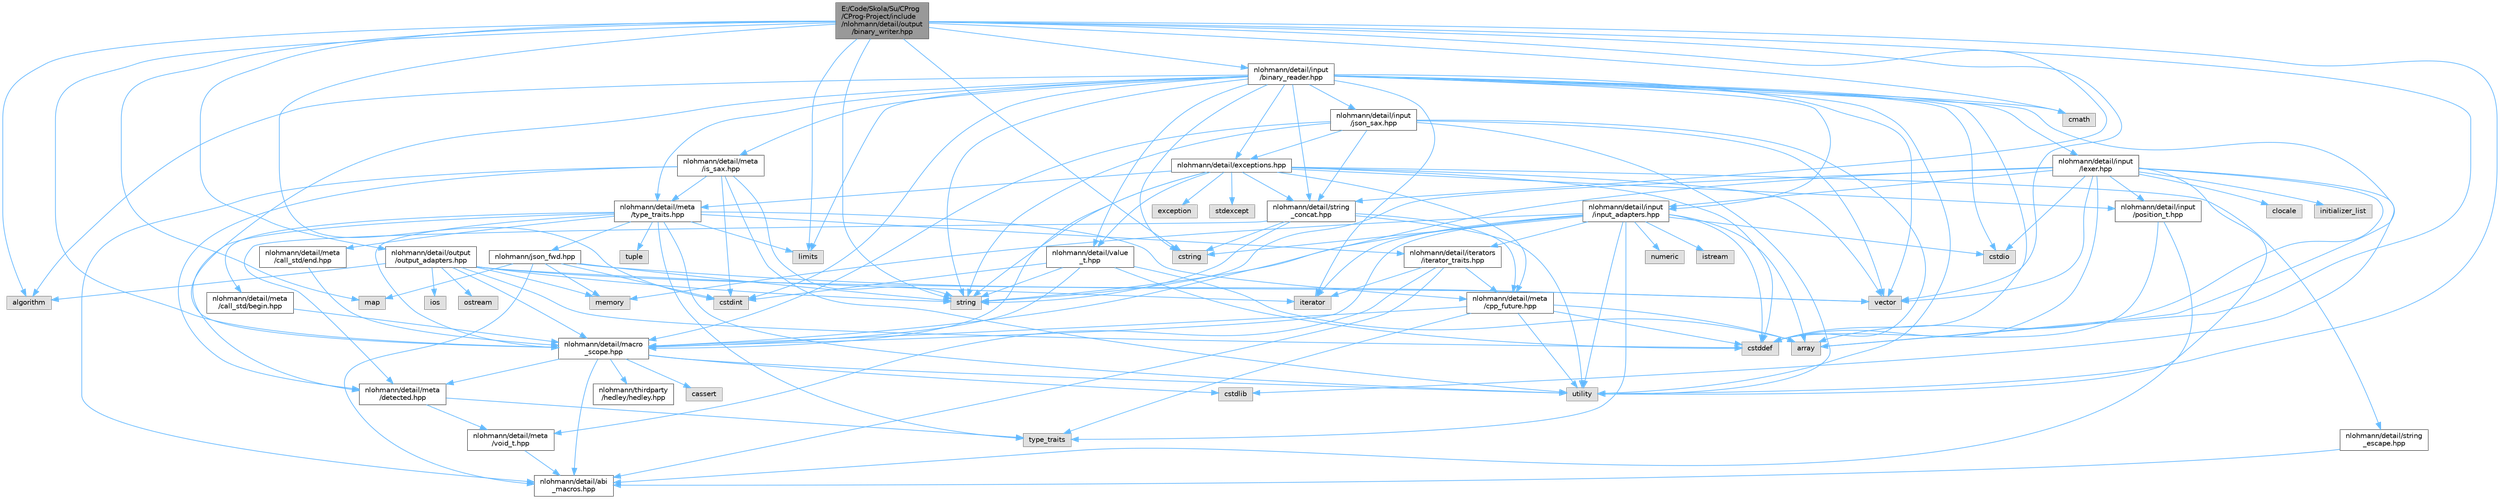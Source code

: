 digraph "E:/Code/Skola/Su/CProg/CProg-Project/include/nlohmann/detail/output/binary_writer.hpp"
{
 // LATEX_PDF_SIZE
  bgcolor="transparent";
  edge [fontname=Helvetica,fontsize=10,labelfontname=Helvetica,labelfontsize=10];
  node [fontname=Helvetica,fontsize=10,shape=box,height=0.2,width=0.4];
  Node1 [id="Node000001",label="E:/Code/Skola/Su/CProg\l/CProg-Project/include\l/nlohmann/detail/output\l/binary_writer.hpp",height=0.2,width=0.4,color="gray40", fillcolor="grey60", style="filled", fontcolor="black",tooltip=" "];
  Node1 -> Node2 [id="edge1_Node000001_Node000002",color="steelblue1",style="solid",tooltip=" "];
  Node2 [id="Node000002",label="algorithm",height=0.2,width=0.4,color="grey60", fillcolor="#E0E0E0", style="filled",tooltip=" "];
  Node1 -> Node3 [id="edge2_Node000001_Node000003",color="steelblue1",style="solid",tooltip=" "];
  Node3 [id="Node000003",label="array",height=0.2,width=0.4,color="grey60", fillcolor="#E0E0E0", style="filled",tooltip=" "];
  Node1 -> Node4 [id="edge3_Node000001_Node000004",color="steelblue1",style="solid",tooltip=" "];
  Node4 [id="Node000004",label="map",height=0.2,width=0.4,color="grey60", fillcolor="#E0E0E0", style="filled",tooltip=" "];
  Node1 -> Node5 [id="edge4_Node000001_Node000005",color="steelblue1",style="solid",tooltip=" "];
  Node5 [id="Node000005",label="cmath",height=0.2,width=0.4,color="grey60", fillcolor="#E0E0E0", style="filled",tooltip=" "];
  Node1 -> Node6 [id="edge5_Node000001_Node000006",color="steelblue1",style="solid",tooltip=" "];
  Node6 [id="Node000006",label="cstdint",height=0.2,width=0.4,color="grey60", fillcolor="#E0E0E0", style="filled",tooltip=" "];
  Node1 -> Node7 [id="edge6_Node000001_Node000007",color="steelblue1",style="solid",tooltip=" "];
  Node7 [id="Node000007",label="cstring",height=0.2,width=0.4,color="grey60", fillcolor="#E0E0E0", style="filled",tooltip=" "];
  Node1 -> Node8 [id="edge7_Node000001_Node000008",color="steelblue1",style="solid",tooltip=" "];
  Node8 [id="Node000008",label="limits",height=0.2,width=0.4,color="grey60", fillcolor="#E0E0E0", style="filled",tooltip=" "];
  Node1 -> Node9 [id="edge8_Node000001_Node000009",color="steelblue1",style="solid",tooltip=" "];
  Node9 [id="Node000009",label="string",height=0.2,width=0.4,color="grey60", fillcolor="#E0E0E0", style="filled",tooltip=" "];
  Node1 -> Node10 [id="edge9_Node000001_Node000010",color="steelblue1",style="solid",tooltip=" "];
  Node10 [id="Node000010",label="utility",height=0.2,width=0.4,color="grey60", fillcolor="#E0E0E0", style="filled",tooltip=" "];
  Node1 -> Node11 [id="edge10_Node000001_Node000011",color="steelblue1",style="solid",tooltip=" "];
  Node11 [id="Node000011",label="vector",height=0.2,width=0.4,color="grey60", fillcolor="#E0E0E0", style="filled",tooltip=" "];
  Node1 -> Node12 [id="edge11_Node000001_Node000012",color="steelblue1",style="solid",tooltip=" "];
  Node12 [id="Node000012",label="nlohmann/detail/input\l/binary_reader.hpp",height=0.2,width=0.4,color="grey40", fillcolor="white", style="filled",URL="$binary__reader_8hpp.html",tooltip=" "];
  Node12 -> Node2 [id="edge12_Node000012_Node000002",color="steelblue1",style="solid",tooltip=" "];
  Node12 -> Node3 [id="edge13_Node000012_Node000003",color="steelblue1",style="solid",tooltip=" "];
  Node12 -> Node5 [id="edge14_Node000012_Node000005",color="steelblue1",style="solid",tooltip=" "];
  Node12 -> Node13 [id="edge15_Node000012_Node000013",color="steelblue1",style="solid",tooltip=" "];
  Node13 [id="Node000013",label="cstddef",height=0.2,width=0.4,color="grey60", fillcolor="#E0E0E0", style="filled",tooltip=" "];
  Node12 -> Node6 [id="edge16_Node000012_Node000006",color="steelblue1",style="solid",tooltip=" "];
  Node12 -> Node14 [id="edge17_Node000012_Node000014",color="steelblue1",style="solid",tooltip=" "];
  Node14 [id="Node000014",label="cstdio",height=0.2,width=0.4,color="grey60", fillcolor="#E0E0E0", style="filled",tooltip=" "];
  Node12 -> Node7 [id="edge18_Node000012_Node000007",color="steelblue1",style="solid",tooltip=" "];
  Node12 -> Node15 [id="edge19_Node000012_Node000015",color="steelblue1",style="solid",tooltip=" "];
  Node15 [id="Node000015",label="iterator",height=0.2,width=0.4,color="grey60", fillcolor="#E0E0E0", style="filled",tooltip=" "];
  Node12 -> Node8 [id="edge20_Node000012_Node000008",color="steelblue1",style="solid",tooltip=" "];
  Node12 -> Node9 [id="edge21_Node000012_Node000009",color="steelblue1",style="solid",tooltip=" "];
  Node12 -> Node10 [id="edge22_Node000012_Node000010",color="steelblue1",style="solid",tooltip=" "];
  Node12 -> Node11 [id="edge23_Node000012_Node000011",color="steelblue1",style="solid",tooltip=" "];
  Node12 -> Node16 [id="edge24_Node000012_Node000016",color="steelblue1",style="solid",tooltip=" "];
  Node16 [id="Node000016",label="nlohmann/detail/exceptions.hpp",height=0.2,width=0.4,color="grey40", fillcolor="white", style="filled",URL="$exceptions_8hpp.html",tooltip=" "];
  Node16 -> Node13 [id="edge25_Node000016_Node000013",color="steelblue1",style="solid",tooltip=" "];
  Node16 -> Node17 [id="edge26_Node000016_Node000017",color="steelblue1",style="solid",tooltip=" "];
  Node17 [id="Node000017",label="exception",height=0.2,width=0.4,color="grey60", fillcolor="#E0E0E0", style="filled",tooltip=" "];
  Node16 -> Node18 [id="edge27_Node000016_Node000018",color="steelblue1",style="solid",tooltip=" "];
  Node18 [id="Node000018",label="stdexcept",height=0.2,width=0.4,color="grey60", fillcolor="#E0E0E0", style="filled",tooltip=" "];
  Node16 -> Node9 [id="edge28_Node000016_Node000009",color="steelblue1",style="solid",tooltip=" "];
  Node16 -> Node11 [id="edge29_Node000016_Node000011",color="steelblue1",style="solid",tooltip=" "];
  Node16 -> Node19 [id="edge30_Node000016_Node000019",color="steelblue1",style="solid",tooltip=" "];
  Node19 [id="Node000019",label="nlohmann/detail/value\l_t.hpp",height=0.2,width=0.4,color="grey40", fillcolor="white", style="filled",URL="$value__t_8hpp.html",tooltip=" "];
  Node19 -> Node3 [id="edge31_Node000019_Node000003",color="steelblue1",style="solid",tooltip=" "];
  Node19 -> Node13 [id="edge32_Node000019_Node000013",color="steelblue1",style="solid",tooltip=" "];
  Node19 -> Node6 [id="edge33_Node000019_Node000006",color="steelblue1",style="solid",tooltip=" "];
  Node19 -> Node9 [id="edge34_Node000019_Node000009",color="steelblue1",style="solid",tooltip=" "];
  Node19 -> Node20 [id="edge35_Node000019_Node000020",color="steelblue1",style="solid",tooltip=" "];
  Node20 [id="Node000020",label="nlohmann/detail/macro\l_scope.hpp",height=0.2,width=0.4,color="grey40", fillcolor="white", style="filled",URL="$macro__scope_8hpp.html",tooltip=" "];
  Node20 -> Node10 [id="edge36_Node000020_Node000010",color="steelblue1",style="solid",tooltip=" "];
  Node20 -> Node21 [id="edge37_Node000020_Node000021",color="steelblue1",style="solid",tooltip=" "];
  Node21 [id="Node000021",label="nlohmann/detail/meta\l/detected.hpp",height=0.2,width=0.4,color="grey40", fillcolor="white", style="filled",URL="$detected_8hpp.html",tooltip=" "];
  Node21 -> Node22 [id="edge38_Node000021_Node000022",color="steelblue1",style="solid",tooltip=" "];
  Node22 [id="Node000022",label="type_traits",height=0.2,width=0.4,color="grey60", fillcolor="#E0E0E0", style="filled",tooltip=" "];
  Node21 -> Node23 [id="edge39_Node000021_Node000023",color="steelblue1",style="solid",tooltip=" "];
  Node23 [id="Node000023",label="nlohmann/detail/meta\l/void_t.hpp",height=0.2,width=0.4,color="grey40", fillcolor="white", style="filled",URL="$void__t_8hpp.html",tooltip=" "];
  Node23 -> Node24 [id="edge40_Node000023_Node000024",color="steelblue1",style="solid",tooltip=" "];
  Node24 [id="Node000024",label="nlohmann/detail/abi\l_macros.hpp",height=0.2,width=0.4,color="grey40", fillcolor="white", style="filled",URL="$abi__macros_8hpp.html",tooltip=" "];
  Node20 -> Node25 [id="edge41_Node000020_Node000025",color="steelblue1",style="solid",tooltip=" "];
  Node25 [id="Node000025",label="nlohmann/thirdparty\l/hedley/hedley.hpp",height=0.2,width=0.4,color="grey40", fillcolor="white", style="filled",URL="$hedley_8hpp.html",tooltip=" "];
  Node20 -> Node24 [id="edge42_Node000020_Node000024",color="steelblue1",style="solid",tooltip=" "];
  Node20 -> Node26 [id="edge43_Node000020_Node000026",color="steelblue1",style="solid",tooltip=" "];
  Node26 [id="Node000026",label="cstdlib",height=0.2,width=0.4,color="grey60", fillcolor="#E0E0E0", style="filled",tooltip=" "];
  Node20 -> Node27 [id="edge44_Node000020_Node000027",color="steelblue1",style="solid",tooltip=" "];
  Node27 [id="Node000027",label="cassert",height=0.2,width=0.4,color="grey60", fillcolor="#E0E0E0", style="filled",tooltip=" "];
  Node16 -> Node28 [id="edge45_Node000016_Node000028",color="steelblue1",style="solid",tooltip=" "];
  Node28 [id="Node000028",label="nlohmann/detail/string\l_escape.hpp",height=0.2,width=0.4,color="grey40", fillcolor="white", style="filled",URL="$string__escape_8hpp.html",tooltip=" "];
  Node28 -> Node24 [id="edge46_Node000028_Node000024",color="steelblue1",style="solid",tooltip=" "];
  Node16 -> Node29 [id="edge47_Node000016_Node000029",color="steelblue1",style="solid",tooltip=" "];
  Node29 [id="Node000029",label="nlohmann/detail/input\l/position_t.hpp",height=0.2,width=0.4,color="grey40", fillcolor="white", style="filled",URL="$position__t_8hpp.html",tooltip=" "];
  Node29 -> Node13 [id="edge48_Node000029_Node000013",color="steelblue1",style="solid",tooltip=" "];
  Node29 -> Node24 [id="edge49_Node000029_Node000024",color="steelblue1",style="solid",tooltip=" "];
  Node16 -> Node20 [id="edge50_Node000016_Node000020",color="steelblue1",style="solid",tooltip=" "];
  Node16 -> Node30 [id="edge51_Node000016_Node000030",color="steelblue1",style="solid",tooltip=" "];
  Node30 [id="Node000030",label="nlohmann/detail/meta\l/cpp_future.hpp",height=0.2,width=0.4,color="grey40", fillcolor="white", style="filled",URL="$cpp__future_8hpp.html",tooltip=" "];
  Node30 -> Node3 [id="edge52_Node000030_Node000003",color="steelblue1",style="solid",tooltip=" "];
  Node30 -> Node13 [id="edge53_Node000030_Node000013",color="steelblue1",style="solid",tooltip=" "];
  Node30 -> Node22 [id="edge54_Node000030_Node000022",color="steelblue1",style="solid",tooltip=" "];
  Node30 -> Node10 [id="edge55_Node000030_Node000010",color="steelblue1",style="solid",tooltip=" "];
  Node30 -> Node20 [id="edge56_Node000030_Node000020",color="steelblue1",style="solid",tooltip=" "];
  Node16 -> Node31 [id="edge57_Node000016_Node000031",color="steelblue1",style="solid",tooltip=" "];
  Node31 [id="Node000031",label="nlohmann/detail/meta\l/type_traits.hpp",height=0.2,width=0.4,color="grey40", fillcolor="white", style="filled",URL="$type__traits_8hpp.html",tooltip=" "];
  Node31 -> Node8 [id="edge58_Node000031_Node000008",color="steelblue1",style="solid",tooltip=" "];
  Node31 -> Node22 [id="edge59_Node000031_Node000022",color="steelblue1",style="solid",tooltip=" "];
  Node31 -> Node10 [id="edge60_Node000031_Node000010",color="steelblue1",style="solid",tooltip=" "];
  Node31 -> Node32 [id="edge61_Node000031_Node000032",color="steelblue1",style="solid",tooltip=" "];
  Node32 [id="Node000032",label="tuple",height=0.2,width=0.4,color="grey60", fillcolor="#E0E0E0", style="filled",tooltip=" "];
  Node31 -> Node33 [id="edge62_Node000031_Node000033",color="steelblue1",style="solid",tooltip=" "];
  Node33 [id="Node000033",label="nlohmann/detail/iterators\l/iterator_traits.hpp",height=0.2,width=0.4,color="grey40", fillcolor="white", style="filled",URL="$iterator__traits_8hpp.html",tooltip=" "];
  Node33 -> Node15 [id="edge63_Node000033_Node000015",color="steelblue1",style="solid",tooltip=" "];
  Node33 -> Node24 [id="edge64_Node000033_Node000024",color="steelblue1",style="solid",tooltip=" "];
  Node33 -> Node23 [id="edge65_Node000033_Node000023",color="steelblue1",style="solid",tooltip=" "];
  Node33 -> Node30 [id="edge66_Node000033_Node000030",color="steelblue1",style="solid",tooltip=" "];
  Node31 -> Node20 [id="edge67_Node000031_Node000020",color="steelblue1",style="solid",tooltip=" "];
  Node31 -> Node34 [id="edge68_Node000031_Node000034",color="steelblue1",style="solid",tooltip=" "];
  Node34 [id="Node000034",label="nlohmann/detail/meta\l/call_std/begin.hpp",height=0.2,width=0.4,color="grey40", fillcolor="white", style="filled",URL="$begin_8hpp.html",tooltip=" "];
  Node34 -> Node20 [id="edge69_Node000034_Node000020",color="steelblue1",style="solid",tooltip=" "];
  Node31 -> Node35 [id="edge70_Node000031_Node000035",color="steelblue1",style="solid",tooltip=" "];
  Node35 [id="Node000035",label="nlohmann/detail/meta\l/call_std/end.hpp",height=0.2,width=0.4,color="grey40", fillcolor="white", style="filled",URL="$end_8hpp.html",tooltip=" "];
  Node35 -> Node20 [id="edge71_Node000035_Node000020",color="steelblue1",style="solid",tooltip=" "];
  Node31 -> Node30 [id="edge72_Node000031_Node000030",color="steelblue1",style="solid",tooltip=" "];
  Node31 -> Node21 [id="edge73_Node000031_Node000021",color="steelblue1",style="solid",tooltip=" "];
  Node31 -> Node36 [id="edge74_Node000031_Node000036",color="steelblue1",style="solid",tooltip=" "];
  Node36 [id="Node000036",label="nlohmann/json_fwd.hpp",height=0.2,width=0.4,color="grey40", fillcolor="white", style="filled",URL="$json__fwd_8hpp.html",tooltip=" "];
  Node36 -> Node6 [id="edge75_Node000036_Node000006",color="steelblue1",style="solid",tooltip=" "];
  Node36 -> Node4 [id="edge76_Node000036_Node000004",color="steelblue1",style="solid",tooltip=" "];
  Node36 -> Node37 [id="edge77_Node000036_Node000037",color="steelblue1",style="solid",tooltip=" "];
  Node37 [id="Node000037",label="memory",height=0.2,width=0.4,color="grey60", fillcolor="#E0E0E0", style="filled",tooltip=" "];
  Node36 -> Node9 [id="edge78_Node000036_Node000009",color="steelblue1",style="solid",tooltip=" "];
  Node36 -> Node11 [id="edge79_Node000036_Node000011",color="steelblue1",style="solid",tooltip=" "];
  Node36 -> Node24 [id="edge80_Node000036_Node000024",color="steelblue1",style="solid",tooltip=" "];
  Node16 -> Node38 [id="edge81_Node000016_Node000038",color="steelblue1",style="solid",tooltip=" "];
  Node38 [id="Node000038",label="nlohmann/detail/string\l_concat.hpp",height=0.2,width=0.4,color="grey40", fillcolor="white", style="filled",URL="$string__concat_8hpp.html",tooltip=" "];
  Node38 -> Node7 [id="edge82_Node000038_Node000007",color="steelblue1",style="solid",tooltip=" "];
  Node38 -> Node9 [id="edge83_Node000038_Node000009",color="steelblue1",style="solid",tooltip=" "];
  Node38 -> Node10 [id="edge84_Node000038_Node000010",color="steelblue1",style="solid",tooltip=" "];
  Node38 -> Node30 [id="edge85_Node000038_Node000030",color="steelblue1",style="solid",tooltip=" "];
  Node38 -> Node21 [id="edge86_Node000038_Node000021",color="steelblue1",style="solid",tooltip=" "];
  Node12 -> Node39 [id="edge87_Node000012_Node000039",color="steelblue1",style="solid",tooltip=" "];
  Node39 [id="Node000039",label="nlohmann/detail/input\l/input_adapters.hpp",height=0.2,width=0.4,color="grey40", fillcolor="white", style="filled",URL="$input__adapters_8hpp.html",tooltip=" "];
  Node39 -> Node3 [id="edge88_Node000039_Node000003",color="steelblue1",style="solid",tooltip=" "];
  Node39 -> Node13 [id="edge89_Node000039_Node000013",color="steelblue1",style="solid",tooltip=" "];
  Node39 -> Node7 [id="edge90_Node000039_Node000007",color="steelblue1",style="solid",tooltip=" "];
  Node39 -> Node15 [id="edge91_Node000039_Node000015",color="steelblue1",style="solid",tooltip=" "];
  Node39 -> Node37 [id="edge92_Node000039_Node000037",color="steelblue1",style="solid",tooltip=" "];
  Node39 -> Node40 [id="edge93_Node000039_Node000040",color="steelblue1",style="solid",tooltip=" "];
  Node40 [id="Node000040",label="numeric",height=0.2,width=0.4,color="grey60", fillcolor="#E0E0E0", style="filled",tooltip=" "];
  Node39 -> Node9 [id="edge94_Node000039_Node000009",color="steelblue1",style="solid",tooltip=" "];
  Node39 -> Node22 [id="edge95_Node000039_Node000022",color="steelblue1",style="solid",tooltip=" "];
  Node39 -> Node10 [id="edge96_Node000039_Node000010",color="steelblue1",style="solid",tooltip=" "];
  Node39 -> Node14 [id="edge97_Node000039_Node000014",color="steelblue1",style="solid",tooltip=" "];
  Node39 -> Node41 [id="edge98_Node000039_Node000041",color="steelblue1",style="solid",tooltip=" "];
  Node41 [id="Node000041",label="istream",height=0.2,width=0.4,color="grey60", fillcolor="#E0E0E0", style="filled",tooltip=" "];
  Node39 -> Node33 [id="edge99_Node000039_Node000033",color="steelblue1",style="solid",tooltip=" "];
  Node39 -> Node20 [id="edge100_Node000039_Node000020",color="steelblue1",style="solid",tooltip=" "];
  Node12 -> Node42 [id="edge101_Node000012_Node000042",color="steelblue1",style="solid",tooltip=" "];
  Node42 [id="Node000042",label="nlohmann/detail/input\l/json_sax.hpp",height=0.2,width=0.4,color="grey40", fillcolor="white", style="filled",URL="$json__sax_8hpp.html",tooltip=" "];
  Node42 -> Node13 [id="edge102_Node000042_Node000013",color="steelblue1",style="solid",tooltip=" "];
  Node42 -> Node9 [id="edge103_Node000042_Node000009",color="steelblue1",style="solid",tooltip=" "];
  Node42 -> Node10 [id="edge104_Node000042_Node000010",color="steelblue1",style="solid",tooltip=" "];
  Node42 -> Node11 [id="edge105_Node000042_Node000011",color="steelblue1",style="solid",tooltip=" "];
  Node42 -> Node16 [id="edge106_Node000042_Node000016",color="steelblue1",style="solid",tooltip=" "];
  Node42 -> Node20 [id="edge107_Node000042_Node000020",color="steelblue1",style="solid",tooltip=" "];
  Node42 -> Node38 [id="edge108_Node000042_Node000038",color="steelblue1",style="solid",tooltip=" "];
  Node12 -> Node43 [id="edge109_Node000012_Node000043",color="steelblue1",style="solid",tooltip=" "];
  Node43 [id="Node000043",label="nlohmann/detail/input\l/lexer.hpp",height=0.2,width=0.4,color="grey40", fillcolor="white", style="filled",URL="$lexer_8hpp.html",tooltip=" "];
  Node43 -> Node3 [id="edge110_Node000043_Node000003",color="steelblue1",style="solid",tooltip=" "];
  Node43 -> Node44 [id="edge111_Node000043_Node000044",color="steelblue1",style="solid",tooltip=" "];
  Node44 [id="Node000044",label="clocale",height=0.2,width=0.4,color="grey60", fillcolor="#E0E0E0", style="filled",tooltip=" "];
  Node43 -> Node13 [id="edge112_Node000043_Node000013",color="steelblue1",style="solid",tooltip=" "];
  Node43 -> Node14 [id="edge113_Node000043_Node000014",color="steelblue1",style="solid",tooltip=" "];
  Node43 -> Node26 [id="edge114_Node000043_Node000026",color="steelblue1",style="solid",tooltip=" "];
  Node43 -> Node45 [id="edge115_Node000043_Node000045",color="steelblue1",style="solid",tooltip=" "];
  Node45 [id="Node000045",label="initializer_list",height=0.2,width=0.4,color="grey60", fillcolor="#E0E0E0", style="filled",tooltip=" "];
  Node43 -> Node9 [id="edge116_Node000043_Node000009",color="steelblue1",style="solid",tooltip=" "];
  Node43 -> Node10 [id="edge117_Node000043_Node000010",color="steelblue1",style="solid",tooltip=" "];
  Node43 -> Node11 [id="edge118_Node000043_Node000011",color="steelblue1",style="solid",tooltip=" "];
  Node43 -> Node39 [id="edge119_Node000043_Node000039",color="steelblue1",style="solid",tooltip=" "];
  Node43 -> Node29 [id="edge120_Node000043_Node000029",color="steelblue1",style="solid",tooltip=" "];
  Node43 -> Node20 [id="edge121_Node000043_Node000020",color="steelblue1",style="solid",tooltip=" "];
  Node12 -> Node20 [id="edge122_Node000012_Node000020",color="steelblue1",style="solid",tooltip=" "];
  Node12 -> Node46 [id="edge123_Node000012_Node000046",color="steelblue1",style="solid",tooltip=" "];
  Node46 [id="Node000046",label="nlohmann/detail/meta\l/is_sax.hpp",height=0.2,width=0.4,color="grey40", fillcolor="white", style="filled",URL="$is__sax_8hpp.html",tooltip=" "];
  Node46 -> Node6 [id="edge124_Node000046_Node000006",color="steelblue1",style="solid",tooltip=" "];
  Node46 -> Node10 [id="edge125_Node000046_Node000010",color="steelblue1",style="solid",tooltip=" "];
  Node46 -> Node9 [id="edge126_Node000046_Node000009",color="steelblue1",style="solid",tooltip=" "];
  Node46 -> Node24 [id="edge127_Node000046_Node000024",color="steelblue1",style="solid",tooltip=" "];
  Node46 -> Node21 [id="edge128_Node000046_Node000021",color="steelblue1",style="solid",tooltip=" "];
  Node46 -> Node31 [id="edge129_Node000046_Node000031",color="steelblue1",style="solid",tooltip=" "];
  Node12 -> Node31 [id="edge130_Node000012_Node000031",color="steelblue1",style="solid",tooltip=" "];
  Node12 -> Node38 [id="edge131_Node000012_Node000038",color="steelblue1",style="solid",tooltip=" "];
  Node12 -> Node19 [id="edge132_Node000012_Node000019",color="steelblue1",style="solid",tooltip=" "];
  Node1 -> Node20 [id="edge133_Node000001_Node000020",color="steelblue1",style="solid",tooltip=" "];
  Node1 -> Node47 [id="edge134_Node000001_Node000047",color="steelblue1",style="solid",tooltip=" "];
  Node47 [id="Node000047",label="nlohmann/detail/output\l/output_adapters.hpp",height=0.2,width=0.4,color="grey40", fillcolor="white", style="filled",URL="$output__adapters_8hpp.html",tooltip=" "];
  Node47 -> Node2 [id="edge135_Node000047_Node000002",color="steelblue1",style="solid",tooltip=" "];
  Node47 -> Node13 [id="edge136_Node000047_Node000013",color="steelblue1",style="solid",tooltip=" "];
  Node47 -> Node15 [id="edge137_Node000047_Node000015",color="steelblue1",style="solid",tooltip=" "];
  Node47 -> Node37 [id="edge138_Node000047_Node000037",color="steelblue1",style="solid",tooltip=" "];
  Node47 -> Node9 [id="edge139_Node000047_Node000009",color="steelblue1",style="solid",tooltip=" "];
  Node47 -> Node11 [id="edge140_Node000047_Node000011",color="steelblue1",style="solid",tooltip=" "];
  Node47 -> Node48 [id="edge141_Node000047_Node000048",color="steelblue1",style="solid",tooltip=" "];
  Node48 [id="Node000048",label="ios",height=0.2,width=0.4,color="grey60", fillcolor="#E0E0E0", style="filled",tooltip=" "];
  Node47 -> Node49 [id="edge142_Node000047_Node000049",color="steelblue1",style="solid",tooltip=" "];
  Node49 [id="Node000049",label="ostream",height=0.2,width=0.4,color="grey60", fillcolor="#E0E0E0", style="filled",tooltip=" "];
  Node47 -> Node20 [id="edge143_Node000047_Node000020",color="steelblue1",style="solid",tooltip=" "];
  Node1 -> Node38 [id="edge144_Node000001_Node000038",color="steelblue1",style="solid",tooltip=" "];
}
